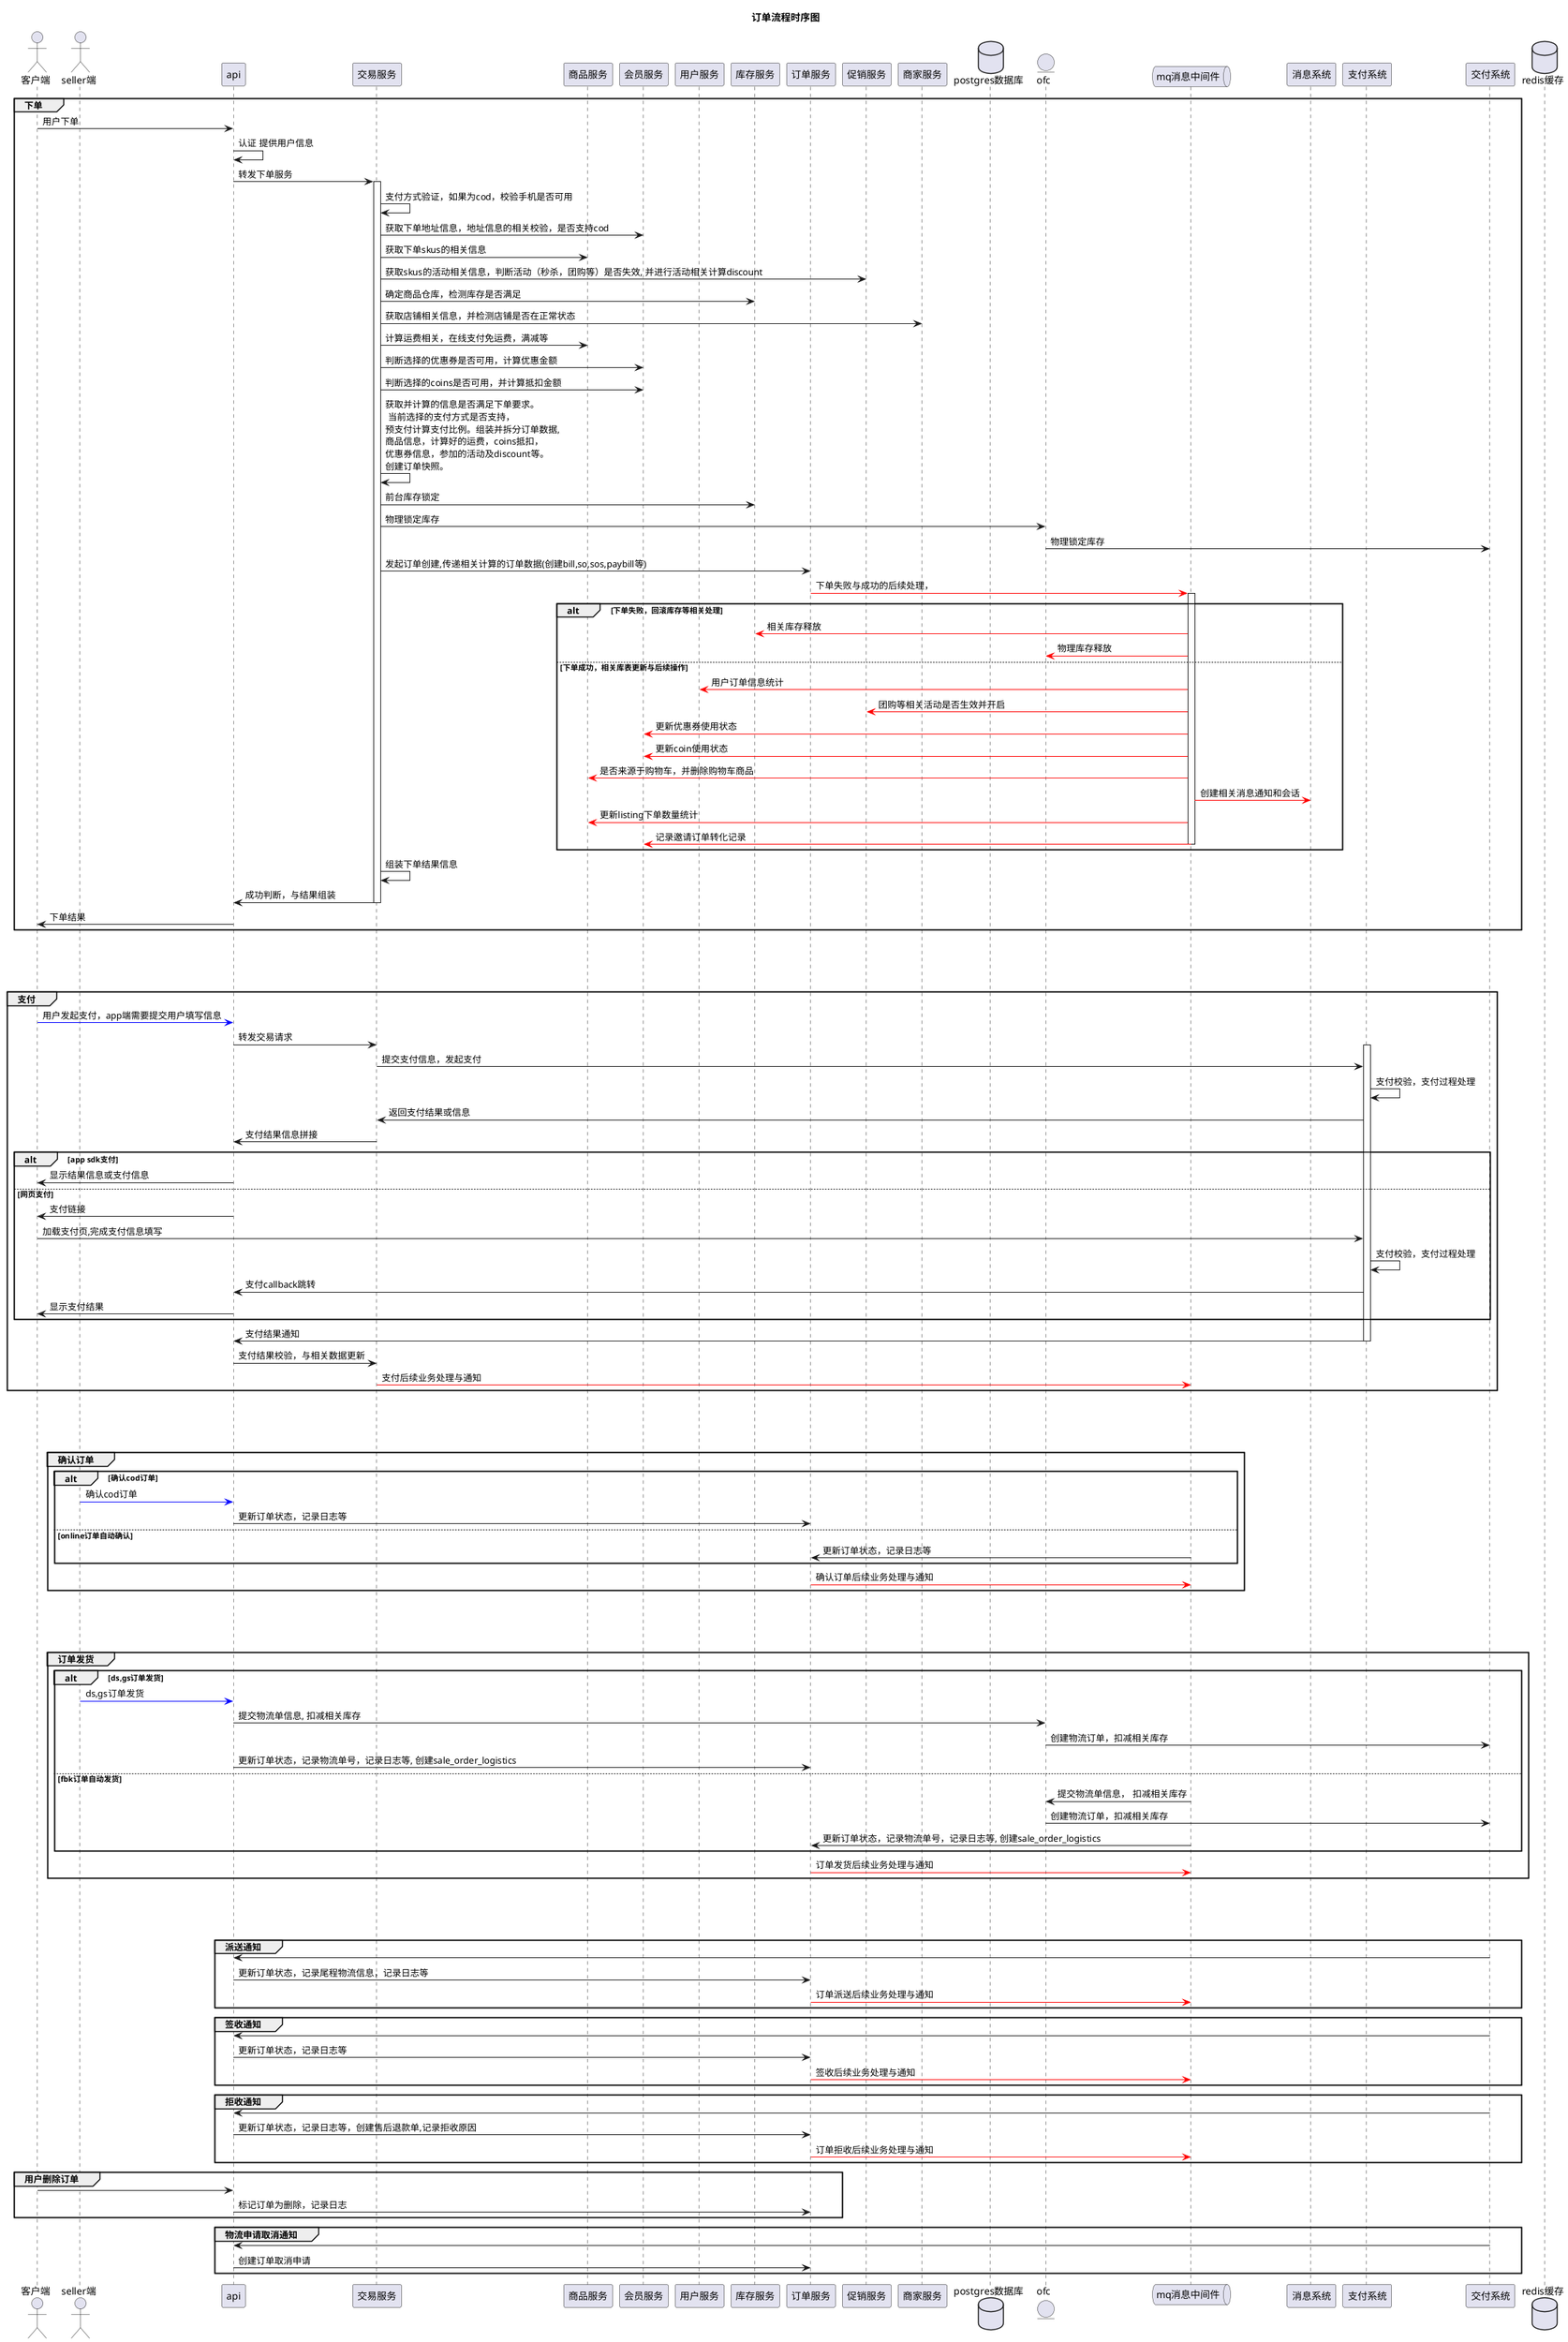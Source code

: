 @startuml
title 订单流程时序图

actor         客户端              as cus      order 1
actor         seller端              as sl      order 1
participant   api          as api      order 2
participant   交易服务             as trade  order 3
participant   商品服务         as goods    order 4
participant   会员服务      as member   order 5
participant   用户服务        as account     order 6
participant   库存服务      as inv   order 7
participant   订单服务             as od    order 8
participant   促销服务   as pro      order 9
participant   商家服务      as seller   order 10

database      postgres数据库      as db       order 12
entity        ofc                as ofc      order 13
queue         mq消息中间件                as mq       order 14

participant   消息系统     as message order 15
participant   支付系统      as pay   order 16
participant   交付系统      as log  order 17
database      redis缓存              as redis    order 18

group 下单
cus -> api: 用户下单
api -> api: 认证 提供用户信息
api -> trade: 转发下单服务
activate trade
trade -> trade: 支付方式验证，如果为cod，校验手机是否可用
trade -> member: 获取下单地址信息，地址信息的相关校验，是否支持cod
trade -> goods: 获取下单skus的相关信息
trade -> pro: 获取skus的活动相关信息，判断活动（秒杀，团购等）是否失效, 并进行活动相关计算discount
trade -> inv: 确定商品仓库，检测库存是否满足
trade -> seller: 获取店铺相关信息，并检测店铺是否在正常状态
trade -> goods: 计算运费相关，在线支付免运费，满减等
trade -> member: 判断选择的优惠券是否可用，计算优惠金额
trade -> member: 判断选择的coins是否可用，并计算抵扣金额
trade -> trade: 获取并计算的信息是否满足下单要求。\n 当前选择的支付方式是否支持，\n预支付计算支付比例。组装并拆分订单数据, \n商品信息，计算好的运费，coins抵扣，\n优惠券信息，参加的活动及discount等。\n创建订单快照。
trade -> inv: 前台库存锁定
trade -> ofc: 物理锁定库存
ofc -> log: 物理锁定库存
trade -> od: 发起订单创建,传递相关计算的订单数据(创建bill,so,sos,paybill等)
od -[#red]> mq: 下单失败与成功的后续处理，
alt 下单失败，回滚库存等相关处理
activate mq
mq -[#red]> inv: 相关库存释放
mq -[#red]> ofc: 物理库存释放
else 下单成功，相关库表更新与后续操作
mq -[#red]> account: 用户订单信息统计
mq -[#red]> pro: 团购等相关活动是否生效并开启
mq -[#red]> member: 更新优惠券使用状态
mq -[#red]> member: 更新coin使用状态
mq -[#red]> goods: 是否来源于购物车，并删除购物车商品
mq -[#red]> message: 创建相关消息通知和会话
mq -[#red]> goods:  更新listing下单数量统计
mq -[#red]> member: 记录邀请订单转化记录
deactivate mq
end
trade -> trade: 组装下单结果信息
trade -> api: 成功判断，与结果组装
deactivate trade
api -> cus: 下单结果
end
|||
|||
|||
group 支付
cus -[#blue]> api: 用户发起支付，app端需要提交用户填写信息
api -> trade: 转发交易请求
activate pay
trade -> pay: 提交支付信息，发起支付
pay -> pay: 支付校验，支付过程处理
pay -> trade: 返回支付结果或信息

trade -> api: 支付结果信息拼接
alt app sdk支付
api -> cus: 显示结果信息或支付信息
else 网页支付
api -> cus: 支付链接
cus -> pay: 加载支付页,完成支付信息填写
pay -> pay: 支付校验，支付过程处理
pay -> api: 支付callback跳转
api -> cus: 显示支付结果
end
pay -> api: 支付结果通知
deactivate pay
api -> trade: 支付结果校验，与相关数据更新
trade -[#red]> mq: 支付后续业务处理与通知
end
|||
|||
|||
group 确认订单
alt 确认cod订单
sl -[#blue]> api: 确认cod订单
api -> od: 更新订单状态，记录日志等
else online订单自动确认
mq -> od:  更新订单状态，记录日志等
end
od -[#red]> mq: 确认订单后续业务处理与通知
end
|||
|||
|||
group 订单发货
alt ds,gs订单发货
sl -[#blue]> api: ds,gs订单发货
api -> ofc: 提交物流单信息, 扣减相关库存
ofc -> log: 创建物流订单，扣减相关库存
api -> od: 更新订单状态，记录物流单号，记录日志等, 创建sale_order_logistics
else fbk订单自动发货
mq -> ofc: 提交物流单信息， 扣减相关库存
ofc -> log: 创建物流订单，扣减相关库存
mq -> od:  更新订单状态，记录物流单号，记录日志等, 创建sale_order_logistics
end
od -[#red]> mq: 订单发货后续业务处理与通知
end
|||
|||
|||
group 派送通知
log -> api
api -> od: 更新订单状态，记录尾程物流信息，记录日志等
od -[#red]> mq: 订单派送后续业务处理与通知
end
group 签收通知
log -> api
api -> od: 更新订单状态，记录日志等
od -[#red]> mq: 签收后续业务处理与通知
end
group 拒收通知
log -> api
api -> od: 更新订单状态，记录日志等，创建售后退款单,记录拒收原因
od -[#red]> mq: 订单拒收后续业务处理与通知
end
group 用户删除订单
cus -> api
api -> od: 标记订单为删除，记录日志
end
group 物流申请取消通知
log -> api
api -> od: 创建订单取消申请
end
@enduml